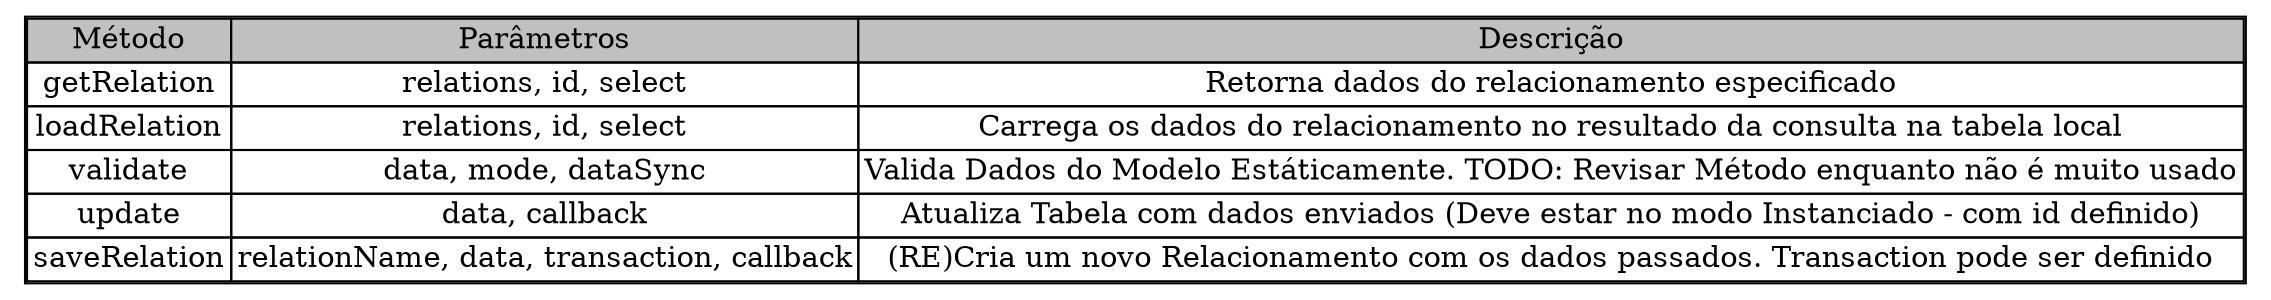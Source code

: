 digraph structs {
node [shape=plaintext]
struct1 [label=<
<TABLE BORDER="1" CELLBORDER="1" CELLSPACING="0">

<tr>
	<td BGCOLOR="gray">Método</td>
	<td BGCOLOR="gray">Parâmetros</td>	
	<td BGCOLOR="gray">Descrição</td>	
</tr>

<tr>
	<td >getRelation</td>
	<td >relations, id, select</td>	
	<td >Retorna dados do relacionamento especificado</td>		
</tr>

<tr>
	<td >loadRelation</td>
	<td >relations, id, select</td>	
	<td >Carrega os dados do relacionamento no resultado da consulta na tabela local</td>		
</tr>


<tr>
	<td >validate</td>
	<td >data, mode, dataSync</td>	
	<td >Valida Dados do Modelo Estáticamente. TODO: Revisar Método enquanto não é muito usado</td>		
</tr>

<tr>
	<td >update</td>
	<td >data, callback</td>	
	<td >Atualiza Tabela com dados enviados (Deve estar no modo Instanciado - com id definido)</td>		
</tr>

<tr>
	<td >saveRelation</td>
	<td >relationName, data, transaction, callback</td>	
	<td >(RE)Cria um novo Relacionamento com os dados passados. Transaction pode ser definido</td>		
</tr>

</TABLE>
>];
}